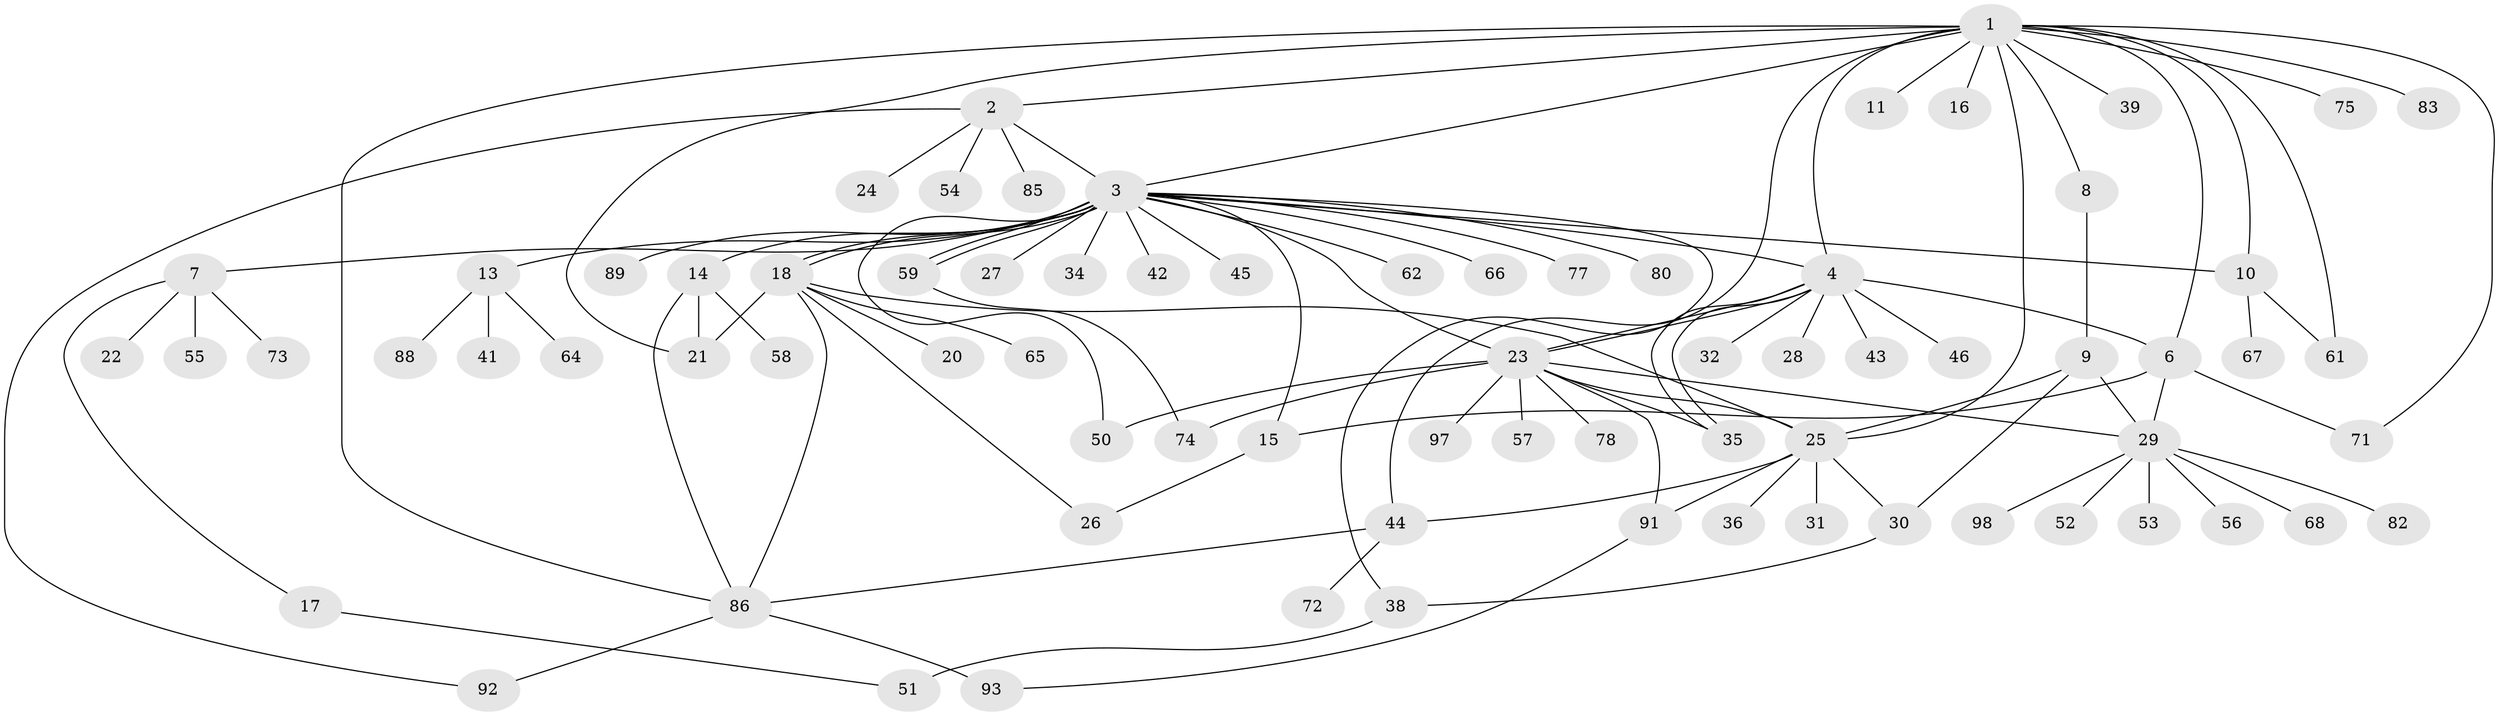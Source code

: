 // Generated by graph-tools (version 1.1) at 2025/51/02/27/25 19:51:54]
// undirected, 76 vertices, 108 edges
graph export_dot {
graph [start="1"]
  node [color=gray90,style=filled];
  1 [super="+5"];
  2 [super="+12"];
  3 [super="+79"];
  4 [super="+37"];
  6 [super="+90"];
  7 [super="+95"];
  8;
  9;
  10 [super="+49"];
  11;
  13;
  14 [super="+48"];
  15 [super="+19"];
  16;
  17 [super="+47"];
  18 [super="+60"];
  20;
  21;
  22;
  23 [super="+76"];
  24;
  25 [super="+63"];
  26 [super="+40"];
  27;
  28;
  29 [super="+33"];
  30 [super="+81"];
  31;
  32;
  34;
  35 [super="+84"];
  36;
  38;
  39;
  41 [super="+96"];
  42;
  43;
  44 [super="+70"];
  45;
  46;
  50;
  51;
  52;
  53;
  54;
  55;
  56;
  57;
  58;
  59 [super="+69"];
  61;
  62;
  64;
  65;
  66;
  67;
  68;
  71;
  72;
  73;
  74;
  75;
  77 [super="+94"];
  78;
  80;
  82;
  83;
  85;
  86 [super="+87"];
  88;
  89;
  91;
  92;
  93;
  97;
  98;
  1 -- 2;
  1 -- 3;
  1 -- 4;
  1 -- 10;
  1 -- 21 [weight=2];
  1 -- 39;
  1 -- 61;
  1 -- 71;
  1 -- 83;
  1 -- 6;
  1 -- 8;
  1 -- 11;
  1 -- 44;
  1 -- 75;
  1 -- 16;
  1 -- 86;
  1 -- 25;
  2 -- 24;
  2 -- 54;
  2 -- 85;
  2 -- 92;
  2 -- 3;
  3 -- 4;
  3 -- 7;
  3 -- 10;
  3 -- 13;
  3 -- 14;
  3 -- 15;
  3 -- 18;
  3 -- 18;
  3 -- 27;
  3 -- 34;
  3 -- 38;
  3 -- 42;
  3 -- 45;
  3 -- 59 [weight=2];
  3 -- 59;
  3 -- 62;
  3 -- 66;
  3 -- 77;
  3 -- 80;
  3 -- 89;
  3 -- 50;
  3 -- 23;
  4 -- 6;
  4 -- 23;
  4 -- 23;
  4 -- 28;
  4 -- 32;
  4 -- 35;
  4 -- 35;
  4 -- 43;
  4 -- 46;
  6 -- 15;
  6 -- 29;
  6 -- 71;
  7 -- 17;
  7 -- 22;
  7 -- 55;
  7 -- 73;
  8 -- 9;
  9 -- 25;
  9 -- 30;
  9 -- 29;
  10 -- 67;
  10 -- 61;
  13 -- 41;
  13 -- 64;
  13 -- 88;
  14 -- 21;
  14 -- 86;
  14 -- 58;
  15 -- 26;
  17 -- 51;
  18 -- 20;
  18 -- 21;
  18 -- 25;
  18 -- 26;
  18 -- 65;
  18 -- 86;
  23 -- 25 [weight=2];
  23 -- 29;
  23 -- 50;
  23 -- 57;
  23 -- 78;
  23 -- 91;
  23 -- 97;
  23 -- 35;
  23 -- 74;
  25 -- 31;
  25 -- 36;
  25 -- 44;
  25 -- 91;
  25 -- 30;
  29 -- 52;
  29 -- 53;
  29 -- 68;
  29 -- 82;
  29 -- 56;
  29 -- 98;
  30 -- 38;
  38 -- 51;
  44 -- 72;
  44 -- 86;
  59 -- 74;
  86 -- 92;
  86 -- 93;
  91 -- 93;
}
